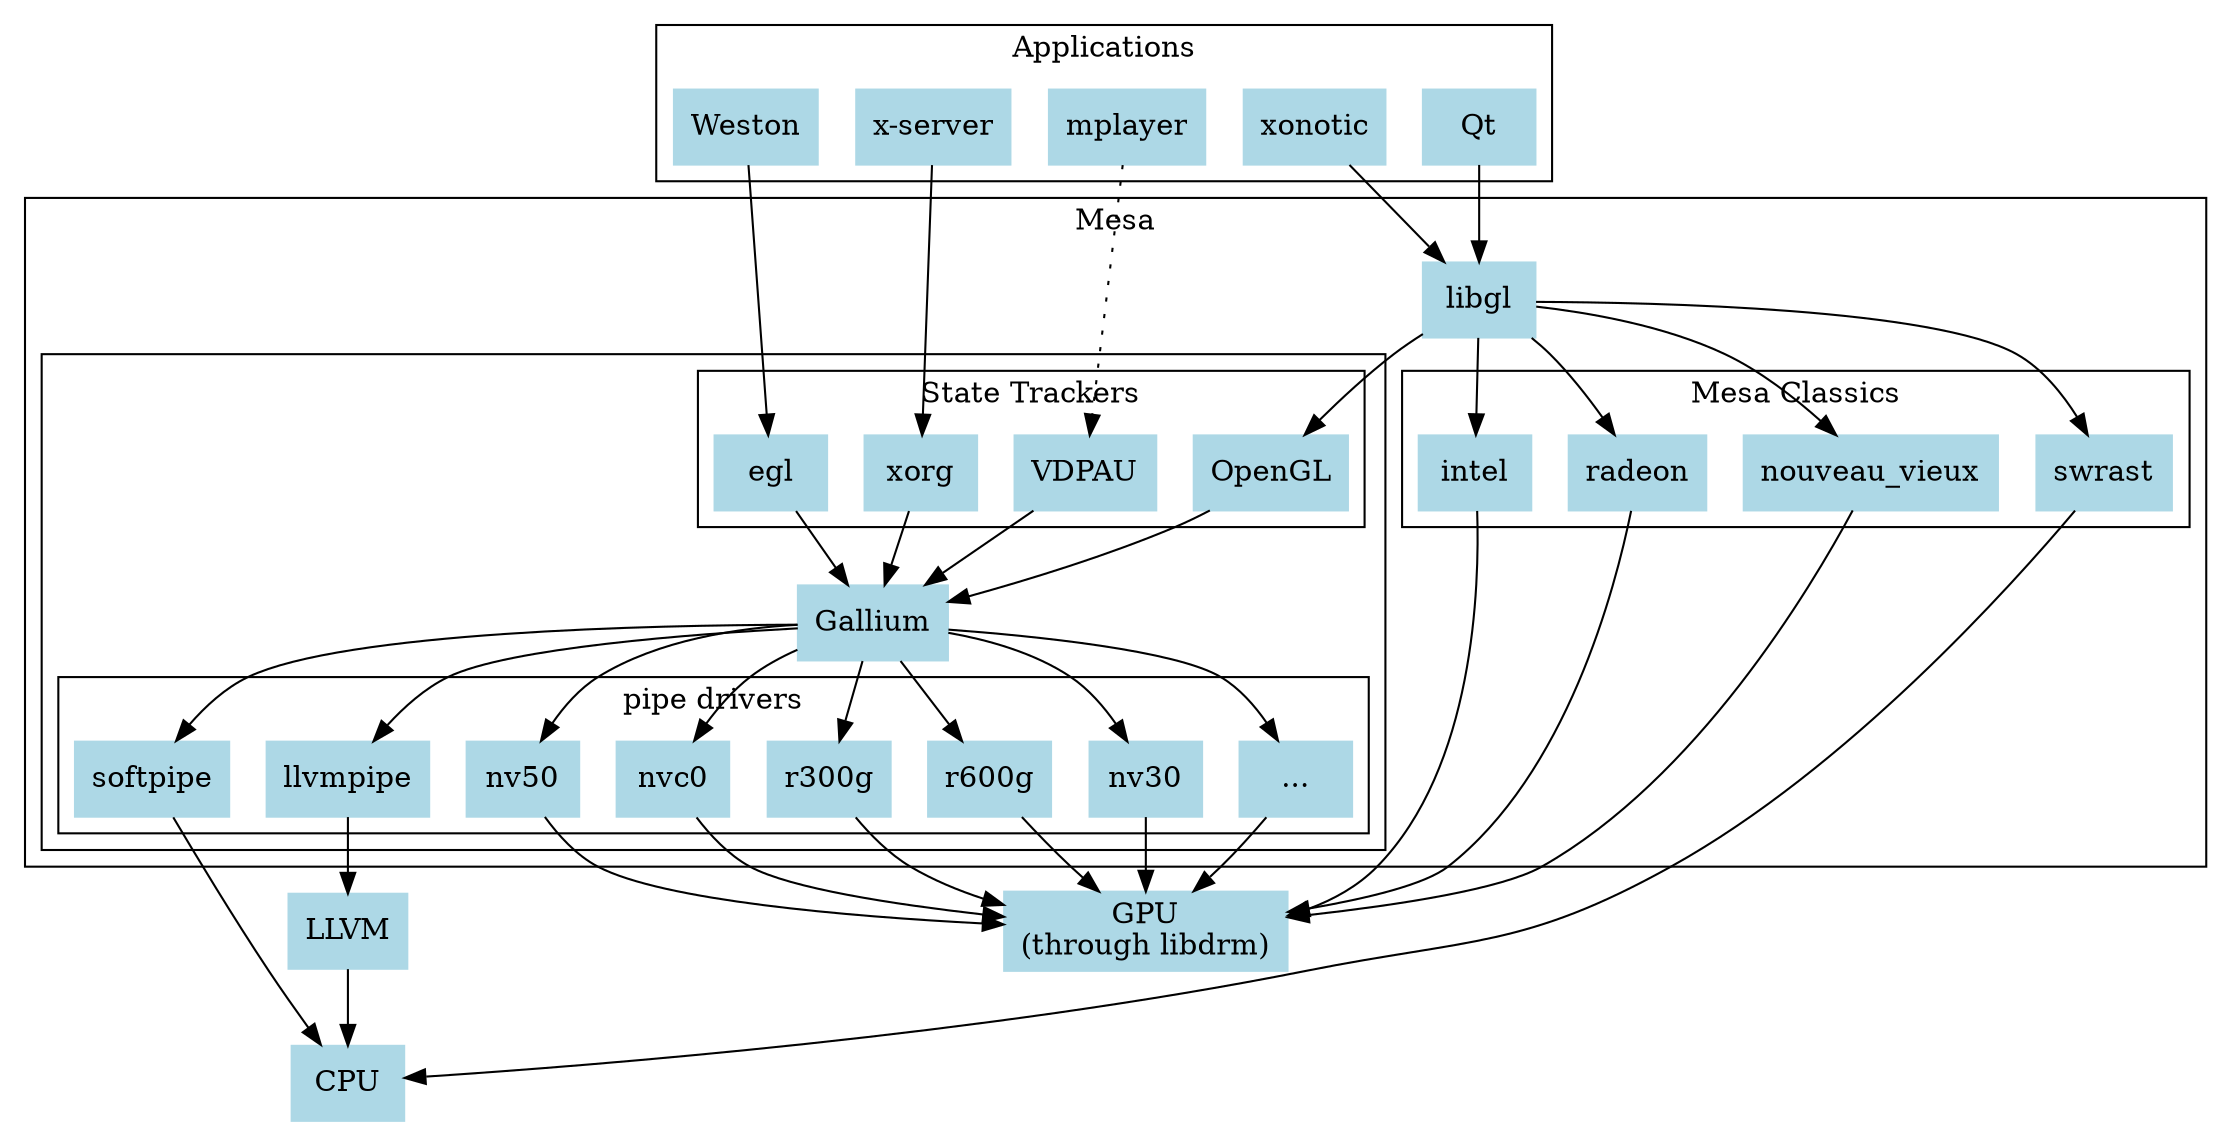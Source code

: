 # dot -Tsvg -omesa.svg mesa.dot
# This file is the functional graph of MESA
# Courtesy of Martin Peres

digraph MesaTop {
  node [shape=rectangle,style=filled,color=lightblue];

  subgraph clusterApplication {
    label = "Applications";
    Weston;
    "x-server";
    mplayer;
    xonotic;
    Qt;
  }

  subgraph clusterMesa {
    label = "Mesa";
    libgl;
    subgraph clusterGallium {
      label = "";
      subgraph "clusterStatetrackers" {
        label = "State Trackers";
        egl;
        xorg;
        VDPAU;
        OpenGL;
      }
      Gallium;

      subgraph "clusterDrivers" {
        label = "pipe drivers";
        softpipe;
        llvmpipe;
        r600g;
        r300g;
        nvc0;
        nv50;
        "...";
        nv30;
      }
     
    }
 
    subgraph clusterClassics {
      label = "Mesa Classics";
      intel;
      radeon;
      nouveau_vieux;
      swrast;
    }
  }
  LLVM;
  "GPU (through libdrm)" [label="GPU\n(through libdrm)"];
  CPU;
  

Weston   -> egl;
"x-server" -> xorg;
mplayer  -> VDPAU [style=dotted];
xonotic  -> libgl;
Qt       -> libgl;

libgl    -> OpenGL;
libgl    -> intel;
libgl    -> radeon;
libgl    -> nouveau_vieux;
libgl    -> swrast;

egl      -> Gallium;
xorg     -> Gallium;
VDPAU    -> Gallium;
OpenGL   -> Gallium;

Gallium  -> softpipe;
Gallium  -> llvmpipe;
Gallium  -> r600g;
Gallium  -> r300g;
Gallium  -> nvc0;
Gallium  -> nv50;
Gallium  -> "...";
Gallium  -> nv30;


softpipe -> CPU;
llvmpipe -> LLVM -> CPU;

r600g -> "GPU (through libdrm)";
r300g -> "GPU (through libdrm)";
nvc0  -> "GPU (through libdrm)";
nv50  -> "GPU (through libdrm)";
"..."  -> "GPU (through libdrm)";
nv30  -> "GPU (through libdrm)";

intel  -> "GPU (through libdrm)";
radeon  -> "GPU (through libdrm)";
nouveau_vieux  -> "GPU (through libdrm)";
swrast  -> CPU;

}




